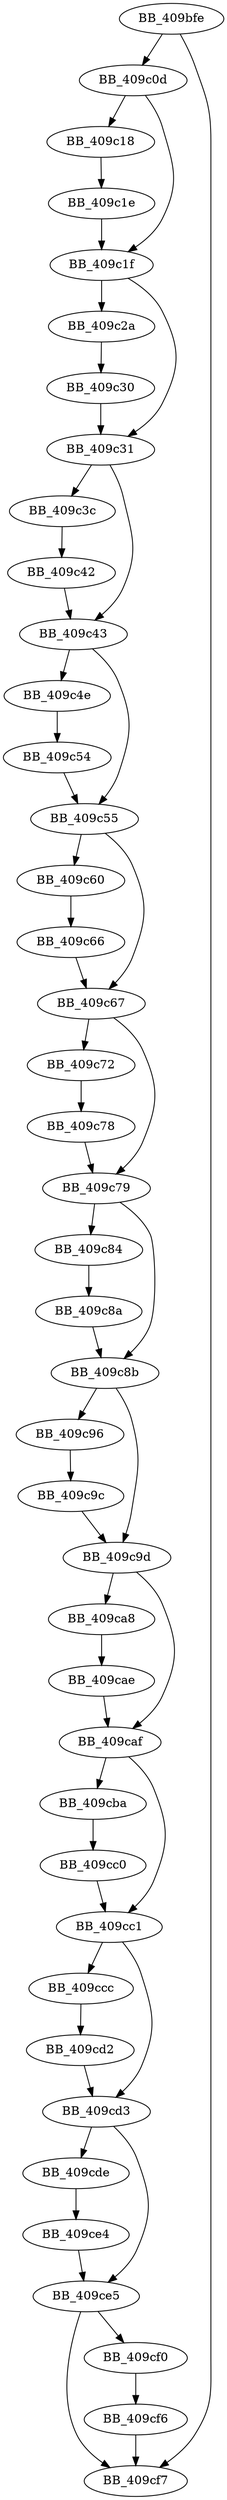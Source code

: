 DiGraph ___free_lconv_mon{
BB_409bfe->BB_409c0d
BB_409bfe->BB_409cf7
BB_409c0d->BB_409c18
BB_409c0d->BB_409c1f
BB_409c18->BB_409c1e
BB_409c1e->BB_409c1f
BB_409c1f->BB_409c2a
BB_409c1f->BB_409c31
BB_409c2a->BB_409c30
BB_409c30->BB_409c31
BB_409c31->BB_409c3c
BB_409c31->BB_409c43
BB_409c3c->BB_409c42
BB_409c42->BB_409c43
BB_409c43->BB_409c4e
BB_409c43->BB_409c55
BB_409c4e->BB_409c54
BB_409c54->BB_409c55
BB_409c55->BB_409c60
BB_409c55->BB_409c67
BB_409c60->BB_409c66
BB_409c66->BB_409c67
BB_409c67->BB_409c72
BB_409c67->BB_409c79
BB_409c72->BB_409c78
BB_409c78->BB_409c79
BB_409c79->BB_409c84
BB_409c79->BB_409c8b
BB_409c84->BB_409c8a
BB_409c8a->BB_409c8b
BB_409c8b->BB_409c96
BB_409c8b->BB_409c9d
BB_409c96->BB_409c9c
BB_409c9c->BB_409c9d
BB_409c9d->BB_409ca8
BB_409c9d->BB_409caf
BB_409ca8->BB_409cae
BB_409cae->BB_409caf
BB_409caf->BB_409cba
BB_409caf->BB_409cc1
BB_409cba->BB_409cc0
BB_409cc0->BB_409cc1
BB_409cc1->BB_409ccc
BB_409cc1->BB_409cd3
BB_409ccc->BB_409cd2
BB_409cd2->BB_409cd3
BB_409cd3->BB_409cde
BB_409cd3->BB_409ce5
BB_409cde->BB_409ce4
BB_409ce4->BB_409ce5
BB_409ce5->BB_409cf0
BB_409ce5->BB_409cf7
BB_409cf0->BB_409cf6
BB_409cf6->BB_409cf7
}
